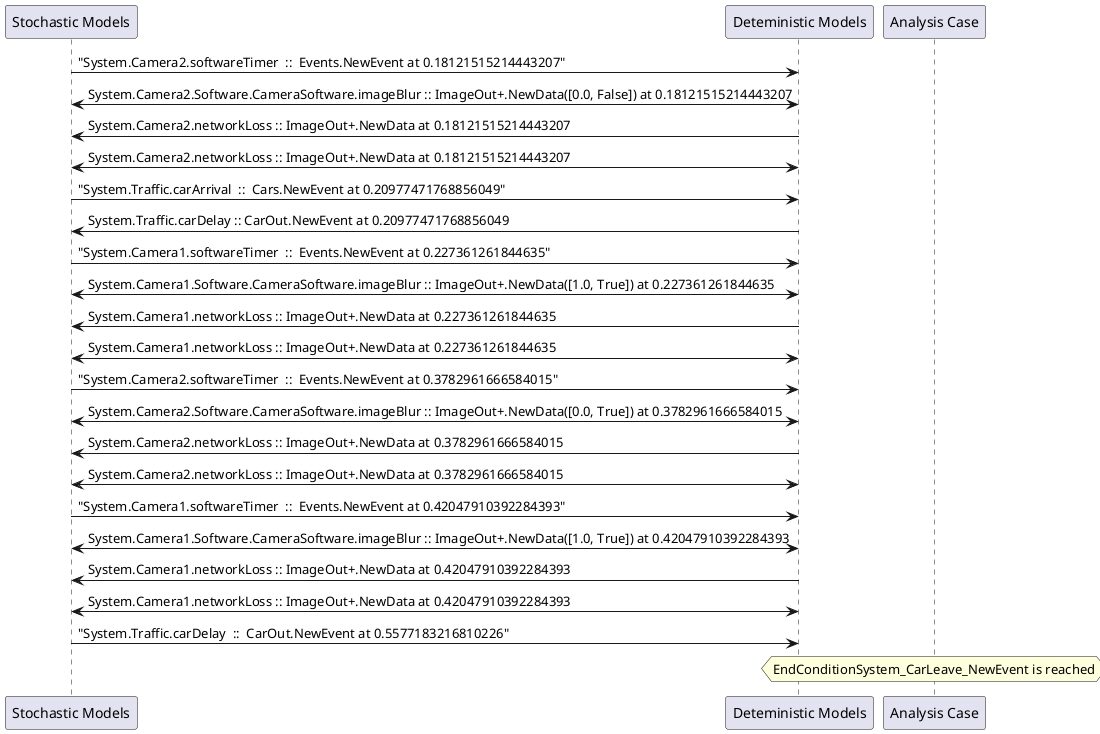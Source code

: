 
	@startuml
	participant "Stochastic Models" as stochmodel
	participant "Deteministic Models" as detmodel
	participant "Analysis Case" as analysis
	{12929_stop} stochmodel -> detmodel : "System.Camera2.softwareTimer  ::  Events.NewEvent at 0.18121515214443207"
detmodel <-> stochmodel : System.Camera2.Software.CameraSoftware.imageBlur :: ImageOut+.NewData([0.0, False]) at 0.18121515214443207
detmodel -> stochmodel : System.Camera2.networkLoss :: ImageOut+.NewData at 0.18121515214443207
detmodel <-> stochmodel : System.Camera2.networkLoss :: ImageOut+.NewData at 0.18121515214443207
{12945_stop} stochmodel -> detmodel : "System.Traffic.carArrival  ::  Cars.NewEvent at 0.20977471768856049"
{12955_start} detmodel -> stochmodel : System.Traffic.carDelay :: CarOut.NewEvent at 0.20977471768856049
{12914_stop} stochmodel -> detmodel : "System.Camera1.softwareTimer  ::  Events.NewEvent at 0.227361261844635"
detmodel <-> stochmodel : System.Camera1.Software.CameraSoftware.imageBlur :: ImageOut+.NewData([1.0, True]) at 0.227361261844635
detmodel -> stochmodel : System.Camera1.networkLoss :: ImageOut+.NewData at 0.227361261844635
detmodel <-> stochmodel : System.Camera1.networkLoss :: ImageOut+.NewData at 0.227361261844635
{12930_stop} stochmodel -> detmodel : "System.Camera2.softwareTimer  ::  Events.NewEvent at 0.3782961666584015"
detmodel <-> stochmodel : System.Camera2.Software.CameraSoftware.imageBlur :: ImageOut+.NewData([0.0, True]) at 0.3782961666584015
detmodel -> stochmodel : System.Camera2.networkLoss :: ImageOut+.NewData at 0.3782961666584015
detmodel <-> stochmodel : System.Camera2.networkLoss :: ImageOut+.NewData at 0.3782961666584015
{12915_stop} stochmodel -> detmodel : "System.Camera1.softwareTimer  ::  Events.NewEvent at 0.42047910392284393"
detmodel <-> stochmodel : System.Camera1.Software.CameraSoftware.imageBlur :: ImageOut+.NewData([1.0, True]) at 0.42047910392284393
detmodel -> stochmodel : System.Camera1.networkLoss :: ImageOut+.NewData at 0.42047910392284393
detmodel <-> stochmodel : System.Camera1.networkLoss :: ImageOut+.NewData at 0.42047910392284393
{12955_stop} stochmodel -> detmodel : "System.Traffic.carDelay  ::  CarOut.NewEvent at 0.5577183216810226"
{12955_start} <-> {12955_stop} : delay
hnote over analysis 
EndConditionSystem_CarLeave_NewEvent is reached
endnote
@enduml